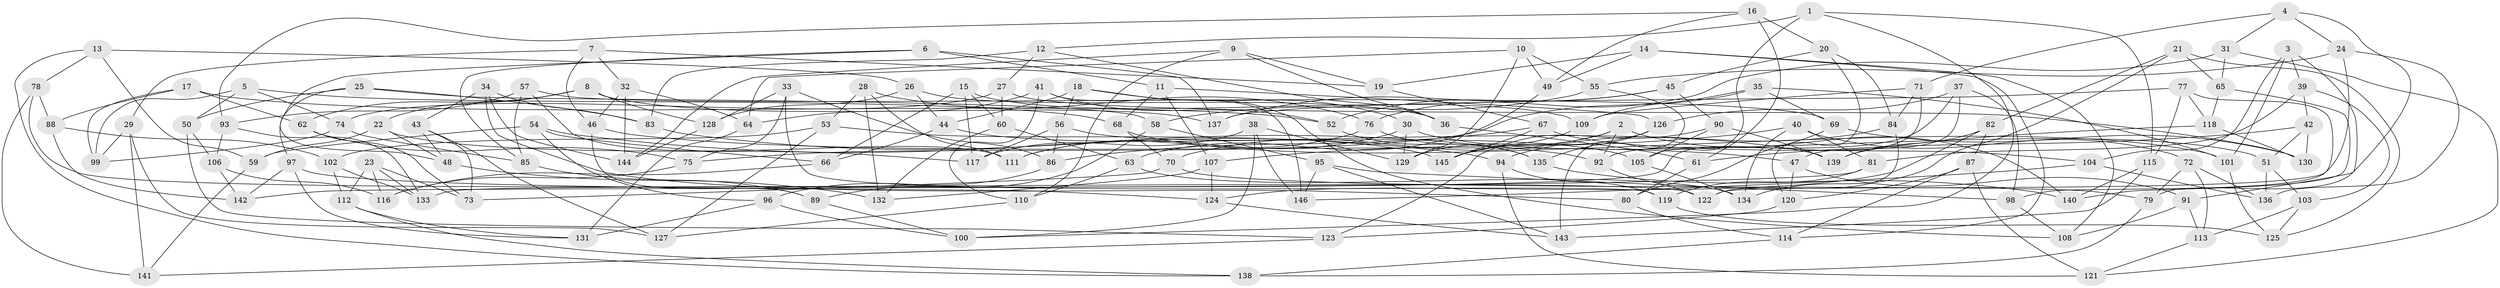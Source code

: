 // Generated by graph-tools (version 1.1) at 2025/38/03/09/25 02:38:11]
// undirected, 146 vertices, 292 edges
graph export_dot {
graph [start="1"]
  node [color=gray90,style=filled];
  1;
  2;
  3;
  4;
  5;
  6;
  7;
  8;
  9;
  10;
  11;
  12;
  13;
  14;
  15;
  16;
  17;
  18;
  19;
  20;
  21;
  22;
  23;
  24;
  25;
  26;
  27;
  28;
  29;
  30;
  31;
  32;
  33;
  34;
  35;
  36;
  37;
  38;
  39;
  40;
  41;
  42;
  43;
  44;
  45;
  46;
  47;
  48;
  49;
  50;
  51;
  52;
  53;
  54;
  55;
  56;
  57;
  58;
  59;
  60;
  61;
  62;
  63;
  64;
  65;
  66;
  67;
  68;
  69;
  70;
  71;
  72;
  73;
  74;
  75;
  76;
  77;
  78;
  79;
  80;
  81;
  82;
  83;
  84;
  85;
  86;
  87;
  88;
  89;
  90;
  91;
  92;
  93;
  94;
  95;
  96;
  97;
  98;
  99;
  100;
  101;
  102;
  103;
  104;
  105;
  106;
  107;
  108;
  109;
  110;
  111;
  112;
  113;
  114;
  115;
  116;
  117;
  118;
  119;
  120;
  121;
  122;
  123;
  124;
  125;
  126;
  127;
  128;
  129;
  130;
  131;
  132;
  133;
  134;
  135;
  136;
  137;
  138;
  139;
  140;
  141;
  142;
  143;
  144;
  145;
  146;
  1 -- 115;
  1 -- 12;
  1 -- 105;
  1 -- 100;
  2 -- 129;
  2 -- 70;
  2 -- 140;
  2 -- 92;
  3 -- 104;
  3 -- 91;
  3 -- 39;
  3 -- 101;
  4 -- 79;
  4 -- 24;
  4 -- 71;
  4 -- 31;
  5 -- 74;
  5 -- 68;
  5 -- 99;
  5 -- 50;
  6 -- 137;
  6 -- 85;
  6 -- 48;
  6 -- 11;
  7 -- 19;
  7 -- 32;
  7 -- 46;
  7 -- 29;
  8 -- 62;
  8 -- 128;
  8 -- 137;
  8 -- 22;
  9 -- 19;
  9 -- 110;
  9 -- 36;
  9 -- 144;
  10 -- 64;
  10 -- 129;
  10 -- 55;
  10 -- 49;
  11 -- 68;
  11 -- 126;
  11 -- 107;
  12 -- 36;
  12 -- 27;
  12 -- 83;
  13 -- 78;
  13 -- 26;
  13 -- 59;
  13 -- 138;
  14 -- 19;
  14 -- 108;
  14 -- 49;
  14 -- 114;
  15 -- 60;
  15 -- 66;
  15 -- 109;
  15 -- 117;
  16 -- 20;
  16 -- 61;
  16 -- 93;
  16 -- 49;
  17 -- 99;
  17 -- 52;
  17 -- 62;
  17 -- 88;
  18 -- 44;
  18 -- 108;
  18 -- 30;
  18 -- 56;
  19 -- 67;
  20 -- 84;
  20 -- 120;
  20 -- 45;
  21 -- 134;
  21 -- 65;
  21 -- 125;
  21 -- 82;
  22 -- 48;
  22 -- 59;
  22 -- 117;
  23 -- 133;
  23 -- 116;
  23 -- 112;
  23 -- 73;
  24 -- 122;
  24 -- 55;
  24 -- 136;
  25 -- 83;
  25 -- 50;
  25 -- 97;
  25 -- 58;
  26 -- 44;
  26 -- 36;
  26 -- 128;
  27 -- 60;
  27 -- 74;
  27 -- 130;
  28 -- 132;
  28 -- 111;
  28 -- 53;
  28 -- 76;
  29 -- 127;
  29 -- 141;
  29 -- 99;
  30 -- 111;
  30 -- 51;
  30 -- 129;
  31 -- 65;
  31 -- 121;
  31 -- 76;
  32 -- 144;
  32 -- 46;
  32 -- 64;
  33 -- 75;
  33 -- 119;
  33 -- 86;
  33 -- 128;
  34 -- 83;
  34 -- 43;
  34 -- 144;
  34 -- 80;
  35 -- 101;
  35 -- 69;
  35 -- 75;
  35 -- 109;
  36 -- 61;
  37 -- 47;
  37 -- 92;
  37 -- 126;
  37 -- 98;
  38 -- 129;
  38 -- 100;
  38 -- 117;
  38 -- 146;
  39 -- 81;
  39 -- 103;
  39 -- 42;
  40 -- 72;
  40 -- 107;
  40 -- 81;
  40 -- 134;
  41 -- 146;
  41 -- 110;
  41 -- 64;
  41 -- 52;
  42 -- 130;
  42 -- 51;
  42 -- 61;
  43 -- 127;
  43 -- 48;
  43 -- 73;
  44 -- 66;
  44 -- 139;
  45 -- 137;
  45 -- 90;
  45 -- 52;
  46 -- 89;
  46 -- 47;
  47 -- 91;
  47 -- 120;
  48 -- 132;
  49 -- 63;
  50 -- 106;
  50 -- 123;
  51 -- 136;
  51 -- 103;
  52 -- 135;
  53 -- 102;
  53 -- 127;
  53 -- 145;
  54 -- 59;
  54 -- 66;
  54 -- 92;
  54 -- 96;
  55 -- 143;
  55 -- 58;
  56 -- 86;
  56 -- 117;
  56 -- 105;
  57 -- 93;
  57 -- 69;
  57 -- 85;
  57 -- 111;
  58 -- 95;
  58 -- 89;
  59 -- 141;
  60 -- 63;
  60 -- 132;
  61 -- 80;
  62 -- 75;
  62 -- 73;
  63 -- 134;
  63 -- 110;
  64 -- 131;
  65 -- 140;
  65 -- 118;
  66 -- 116;
  67 -- 86;
  67 -- 104;
  67 -- 145;
  68 -- 101;
  68 -- 70;
  69 -- 130;
  69 -- 80;
  70 -- 73;
  70 -- 79;
  71 -- 109;
  71 -- 84;
  71 -- 133;
  72 -- 79;
  72 -- 136;
  72 -- 113;
  74 -- 85;
  74 -- 99;
  75 -- 116;
  76 -- 111;
  76 -- 135;
  77 -- 118;
  77 -- 115;
  77 -- 98;
  77 -- 137;
  78 -- 88;
  78 -- 122;
  78 -- 141;
  79 -- 138;
  80 -- 114;
  81 -- 119;
  81 -- 142;
  82 -- 124;
  82 -- 87;
  82 -- 139;
  83 -- 94;
  84 -- 94;
  84 -- 122;
  85 -- 89;
  86 -- 96;
  87 -- 120;
  87 -- 114;
  87 -- 121;
  88 -- 142;
  88 -- 102;
  89 -- 100;
  90 -- 139;
  90 -- 105;
  90 -- 123;
  91 -- 108;
  91 -- 113;
  92 -- 122;
  93 -- 133;
  93 -- 106;
  94 -- 119;
  94 -- 121;
  95 -- 146;
  95 -- 98;
  95 -- 143;
  96 -- 100;
  96 -- 131;
  97 -- 124;
  97 -- 131;
  97 -- 142;
  98 -- 108;
  101 -- 125;
  102 -- 112;
  102 -- 133;
  103 -- 125;
  103 -- 113;
  104 -- 136;
  104 -- 146;
  105 -- 134;
  106 -- 116;
  106 -- 142;
  107 -- 124;
  107 -- 132;
  109 -- 145;
  110 -- 127;
  112 -- 138;
  112 -- 131;
  113 -- 121;
  114 -- 138;
  115 -- 140;
  115 -- 143;
  118 -- 139;
  118 -- 130;
  119 -- 125;
  120 -- 123;
  123 -- 141;
  124 -- 143;
  126 -- 145;
  126 -- 135;
  128 -- 144;
  135 -- 140;
}
